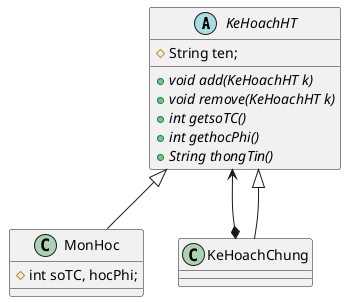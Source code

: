 @startuml
'https://plantuml.com/class-diagram

abstract KeHoachHT{
# String ten;
+ {abstract} void add(KeHoachHT k)
+ {abstract} void remove(KeHoachHT k)
+ {abstract} int getsoTC()
+ {abstract} int gethocPhi()
+ {abstract} String thongTin()
}

class MonHoc{
# int soTC, hocPhi;
}

class KeHoachChung

KeHoachHT <--* KeHoachChung
KeHoachHT <|-- MonHoc
KeHoachHT <|-- KeHoachChung
@enduml